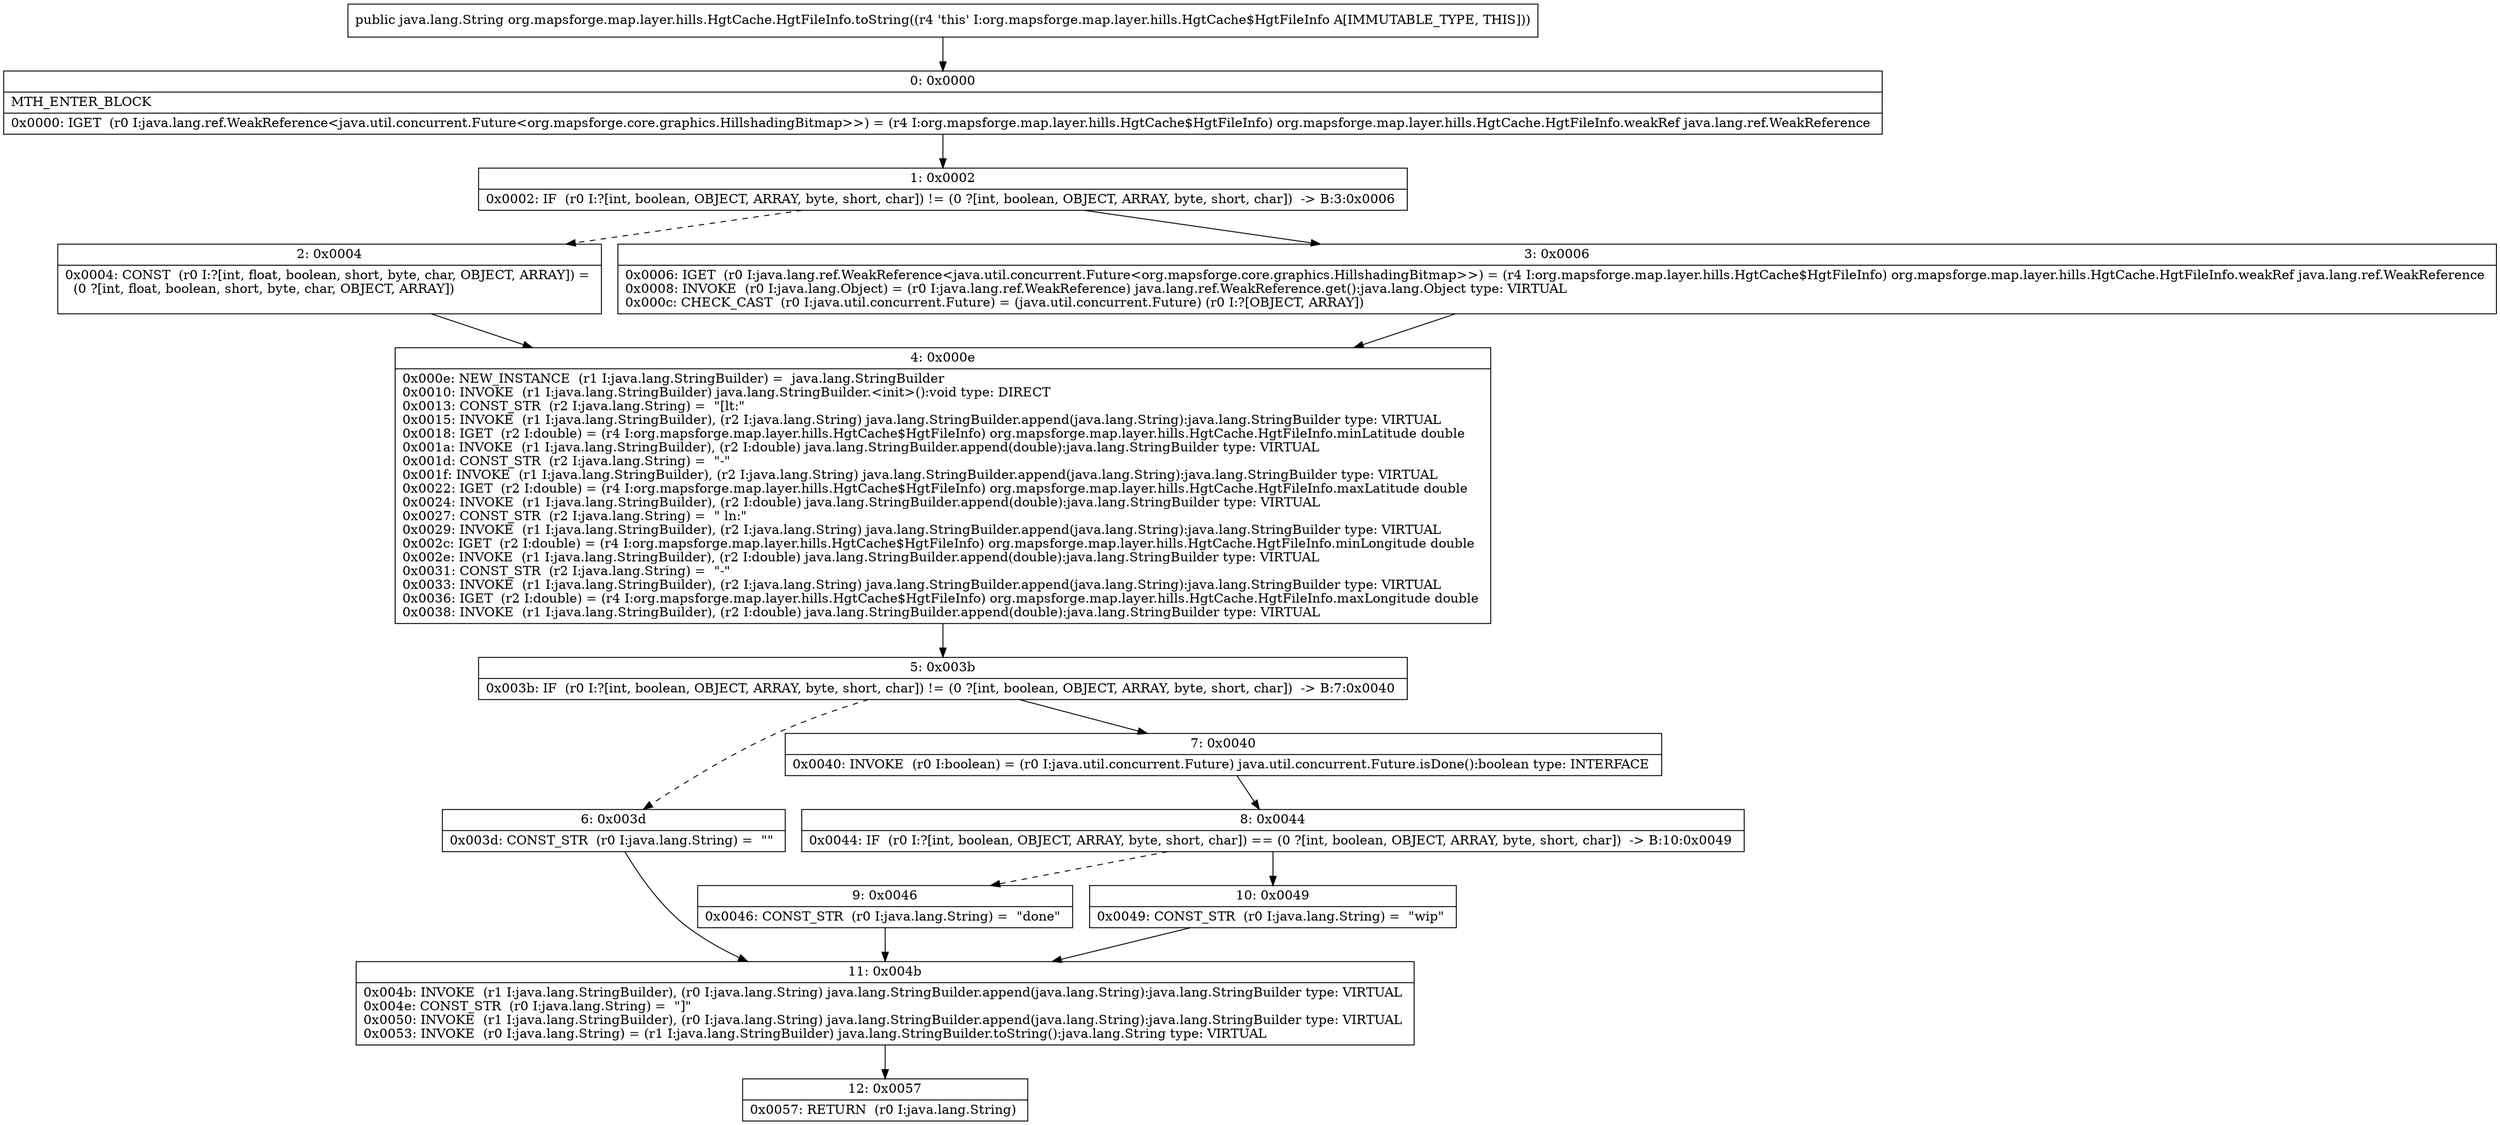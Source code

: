 digraph "CFG fororg.mapsforge.map.layer.hills.HgtCache.HgtFileInfo.toString()Ljava\/lang\/String;" {
Node_0 [shape=record,label="{0\:\ 0x0000|MTH_ENTER_BLOCK\l|0x0000: IGET  (r0 I:java.lang.ref.WeakReference\<java.util.concurrent.Future\<org.mapsforge.core.graphics.HillshadingBitmap\>\>) = (r4 I:org.mapsforge.map.layer.hills.HgtCache$HgtFileInfo) org.mapsforge.map.layer.hills.HgtCache.HgtFileInfo.weakRef java.lang.ref.WeakReference \l}"];
Node_1 [shape=record,label="{1\:\ 0x0002|0x0002: IF  (r0 I:?[int, boolean, OBJECT, ARRAY, byte, short, char]) != (0 ?[int, boolean, OBJECT, ARRAY, byte, short, char])  \-\> B:3:0x0006 \l}"];
Node_2 [shape=record,label="{2\:\ 0x0004|0x0004: CONST  (r0 I:?[int, float, boolean, short, byte, char, OBJECT, ARRAY]) = \l  (0 ?[int, float, boolean, short, byte, char, OBJECT, ARRAY])\l \l}"];
Node_3 [shape=record,label="{3\:\ 0x0006|0x0006: IGET  (r0 I:java.lang.ref.WeakReference\<java.util.concurrent.Future\<org.mapsforge.core.graphics.HillshadingBitmap\>\>) = (r4 I:org.mapsforge.map.layer.hills.HgtCache$HgtFileInfo) org.mapsforge.map.layer.hills.HgtCache.HgtFileInfo.weakRef java.lang.ref.WeakReference \l0x0008: INVOKE  (r0 I:java.lang.Object) = (r0 I:java.lang.ref.WeakReference) java.lang.ref.WeakReference.get():java.lang.Object type: VIRTUAL \l0x000c: CHECK_CAST  (r0 I:java.util.concurrent.Future) = (java.util.concurrent.Future) (r0 I:?[OBJECT, ARRAY]) \l}"];
Node_4 [shape=record,label="{4\:\ 0x000e|0x000e: NEW_INSTANCE  (r1 I:java.lang.StringBuilder) =  java.lang.StringBuilder \l0x0010: INVOKE  (r1 I:java.lang.StringBuilder) java.lang.StringBuilder.\<init\>():void type: DIRECT \l0x0013: CONST_STR  (r2 I:java.lang.String) =  \"[lt:\" \l0x0015: INVOKE  (r1 I:java.lang.StringBuilder), (r2 I:java.lang.String) java.lang.StringBuilder.append(java.lang.String):java.lang.StringBuilder type: VIRTUAL \l0x0018: IGET  (r2 I:double) = (r4 I:org.mapsforge.map.layer.hills.HgtCache$HgtFileInfo) org.mapsforge.map.layer.hills.HgtCache.HgtFileInfo.minLatitude double \l0x001a: INVOKE  (r1 I:java.lang.StringBuilder), (r2 I:double) java.lang.StringBuilder.append(double):java.lang.StringBuilder type: VIRTUAL \l0x001d: CONST_STR  (r2 I:java.lang.String) =  \"\-\" \l0x001f: INVOKE  (r1 I:java.lang.StringBuilder), (r2 I:java.lang.String) java.lang.StringBuilder.append(java.lang.String):java.lang.StringBuilder type: VIRTUAL \l0x0022: IGET  (r2 I:double) = (r4 I:org.mapsforge.map.layer.hills.HgtCache$HgtFileInfo) org.mapsforge.map.layer.hills.HgtCache.HgtFileInfo.maxLatitude double \l0x0024: INVOKE  (r1 I:java.lang.StringBuilder), (r2 I:double) java.lang.StringBuilder.append(double):java.lang.StringBuilder type: VIRTUAL \l0x0027: CONST_STR  (r2 I:java.lang.String) =  \" ln:\" \l0x0029: INVOKE  (r1 I:java.lang.StringBuilder), (r2 I:java.lang.String) java.lang.StringBuilder.append(java.lang.String):java.lang.StringBuilder type: VIRTUAL \l0x002c: IGET  (r2 I:double) = (r4 I:org.mapsforge.map.layer.hills.HgtCache$HgtFileInfo) org.mapsforge.map.layer.hills.HgtCache.HgtFileInfo.minLongitude double \l0x002e: INVOKE  (r1 I:java.lang.StringBuilder), (r2 I:double) java.lang.StringBuilder.append(double):java.lang.StringBuilder type: VIRTUAL \l0x0031: CONST_STR  (r2 I:java.lang.String) =  \"\-\" \l0x0033: INVOKE  (r1 I:java.lang.StringBuilder), (r2 I:java.lang.String) java.lang.StringBuilder.append(java.lang.String):java.lang.StringBuilder type: VIRTUAL \l0x0036: IGET  (r2 I:double) = (r4 I:org.mapsforge.map.layer.hills.HgtCache$HgtFileInfo) org.mapsforge.map.layer.hills.HgtCache.HgtFileInfo.maxLongitude double \l0x0038: INVOKE  (r1 I:java.lang.StringBuilder), (r2 I:double) java.lang.StringBuilder.append(double):java.lang.StringBuilder type: VIRTUAL \l}"];
Node_5 [shape=record,label="{5\:\ 0x003b|0x003b: IF  (r0 I:?[int, boolean, OBJECT, ARRAY, byte, short, char]) != (0 ?[int, boolean, OBJECT, ARRAY, byte, short, char])  \-\> B:7:0x0040 \l}"];
Node_6 [shape=record,label="{6\:\ 0x003d|0x003d: CONST_STR  (r0 I:java.lang.String) =  \"\" \l}"];
Node_7 [shape=record,label="{7\:\ 0x0040|0x0040: INVOKE  (r0 I:boolean) = (r0 I:java.util.concurrent.Future) java.util.concurrent.Future.isDone():boolean type: INTERFACE \l}"];
Node_8 [shape=record,label="{8\:\ 0x0044|0x0044: IF  (r0 I:?[int, boolean, OBJECT, ARRAY, byte, short, char]) == (0 ?[int, boolean, OBJECT, ARRAY, byte, short, char])  \-\> B:10:0x0049 \l}"];
Node_9 [shape=record,label="{9\:\ 0x0046|0x0046: CONST_STR  (r0 I:java.lang.String) =  \"done\" \l}"];
Node_10 [shape=record,label="{10\:\ 0x0049|0x0049: CONST_STR  (r0 I:java.lang.String) =  \"wip\" \l}"];
Node_11 [shape=record,label="{11\:\ 0x004b|0x004b: INVOKE  (r1 I:java.lang.StringBuilder), (r0 I:java.lang.String) java.lang.StringBuilder.append(java.lang.String):java.lang.StringBuilder type: VIRTUAL \l0x004e: CONST_STR  (r0 I:java.lang.String) =  \"]\" \l0x0050: INVOKE  (r1 I:java.lang.StringBuilder), (r0 I:java.lang.String) java.lang.StringBuilder.append(java.lang.String):java.lang.StringBuilder type: VIRTUAL \l0x0053: INVOKE  (r0 I:java.lang.String) = (r1 I:java.lang.StringBuilder) java.lang.StringBuilder.toString():java.lang.String type: VIRTUAL \l}"];
Node_12 [shape=record,label="{12\:\ 0x0057|0x0057: RETURN  (r0 I:java.lang.String) \l}"];
MethodNode[shape=record,label="{public java.lang.String org.mapsforge.map.layer.hills.HgtCache.HgtFileInfo.toString((r4 'this' I:org.mapsforge.map.layer.hills.HgtCache$HgtFileInfo A[IMMUTABLE_TYPE, THIS])) }"];
MethodNode -> Node_0;
Node_0 -> Node_1;
Node_1 -> Node_2[style=dashed];
Node_1 -> Node_3;
Node_2 -> Node_4;
Node_3 -> Node_4;
Node_4 -> Node_5;
Node_5 -> Node_6[style=dashed];
Node_5 -> Node_7;
Node_6 -> Node_11;
Node_7 -> Node_8;
Node_8 -> Node_9[style=dashed];
Node_8 -> Node_10;
Node_9 -> Node_11;
Node_10 -> Node_11;
Node_11 -> Node_12;
}

